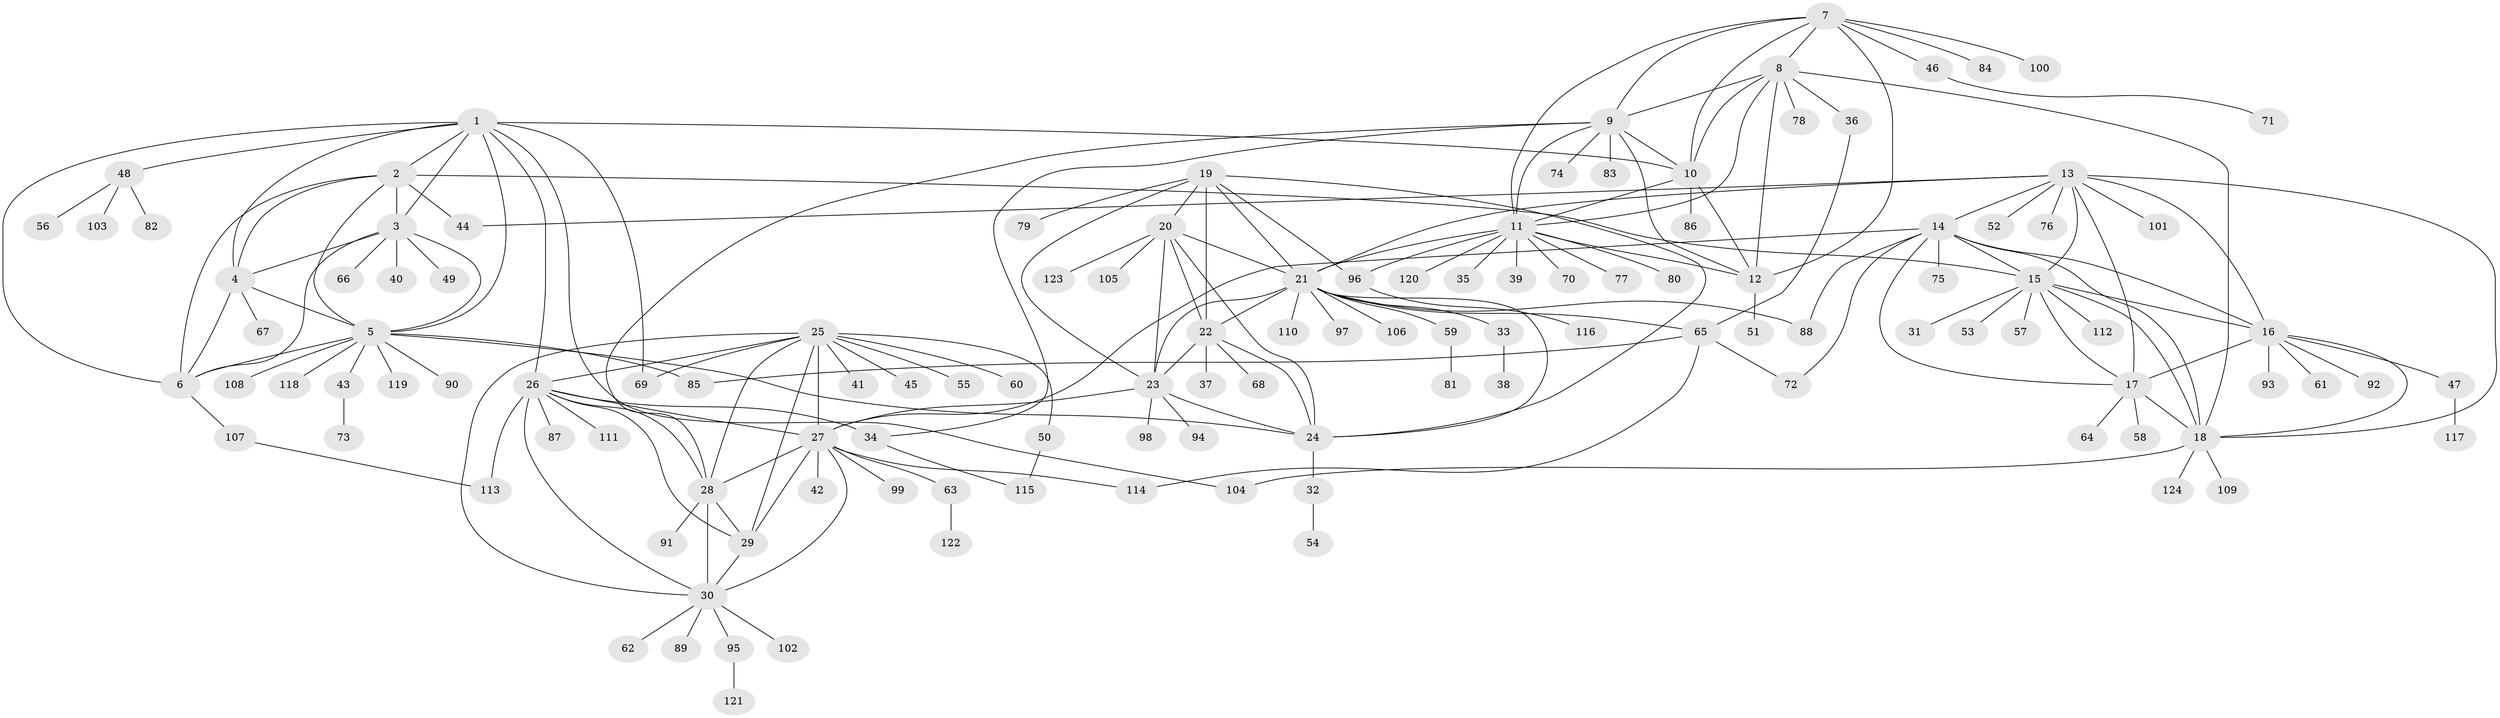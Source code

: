 // coarse degree distribution, {9: 0.06756756756756757, 6: 0.06756756756756757, 5: 0.05405405405405406, 8: 0.04054054054054054, 19: 0.013513513513513514, 7: 0.05405405405405406, 13: 0.013513513513513514, 10: 0.013513513513513514, 1: 0.581081081081081, 2: 0.0945945945945946}
// Generated by graph-tools (version 1.1) at 2025/19/03/04/25 18:19:33]
// undirected, 124 vertices, 191 edges
graph export_dot {
graph [start="1"]
  node [color=gray90,style=filled];
  1;
  2;
  3;
  4;
  5;
  6;
  7;
  8;
  9;
  10;
  11;
  12;
  13;
  14;
  15;
  16;
  17;
  18;
  19;
  20;
  21;
  22;
  23;
  24;
  25;
  26;
  27;
  28;
  29;
  30;
  31;
  32;
  33;
  34;
  35;
  36;
  37;
  38;
  39;
  40;
  41;
  42;
  43;
  44;
  45;
  46;
  47;
  48;
  49;
  50;
  51;
  52;
  53;
  54;
  55;
  56;
  57;
  58;
  59;
  60;
  61;
  62;
  63;
  64;
  65;
  66;
  67;
  68;
  69;
  70;
  71;
  72;
  73;
  74;
  75;
  76;
  77;
  78;
  79;
  80;
  81;
  82;
  83;
  84;
  85;
  86;
  87;
  88;
  89;
  90;
  91;
  92;
  93;
  94;
  95;
  96;
  97;
  98;
  99;
  100;
  101;
  102;
  103;
  104;
  105;
  106;
  107;
  108;
  109;
  110;
  111;
  112;
  113;
  114;
  115;
  116;
  117;
  118;
  119;
  120;
  121;
  122;
  123;
  124;
  1 -- 2;
  1 -- 3;
  1 -- 4;
  1 -- 5;
  1 -- 6;
  1 -- 10;
  1 -- 26;
  1 -- 48;
  1 -- 69;
  1 -- 104;
  2 -- 3;
  2 -- 4;
  2 -- 5;
  2 -- 6;
  2 -- 15;
  2 -- 44;
  3 -- 4;
  3 -- 5;
  3 -- 6;
  3 -- 40;
  3 -- 49;
  3 -- 66;
  4 -- 5;
  4 -- 6;
  4 -- 67;
  5 -- 6;
  5 -- 24;
  5 -- 43;
  5 -- 85;
  5 -- 90;
  5 -- 108;
  5 -- 118;
  5 -- 119;
  6 -- 107;
  7 -- 8;
  7 -- 9;
  7 -- 10;
  7 -- 11;
  7 -- 12;
  7 -- 46;
  7 -- 84;
  7 -- 100;
  8 -- 9;
  8 -- 10;
  8 -- 11;
  8 -- 12;
  8 -- 18;
  8 -- 36;
  8 -- 78;
  9 -- 10;
  9 -- 11;
  9 -- 12;
  9 -- 28;
  9 -- 34;
  9 -- 74;
  9 -- 83;
  10 -- 11;
  10 -- 12;
  10 -- 86;
  11 -- 12;
  11 -- 21;
  11 -- 35;
  11 -- 39;
  11 -- 70;
  11 -- 77;
  11 -- 80;
  11 -- 96;
  11 -- 120;
  12 -- 51;
  13 -- 14;
  13 -- 15;
  13 -- 16;
  13 -- 17;
  13 -- 18;
  13 -- 21;
  13 -- 44;
  13 -- 52;
  13 -- 76;
  13 -- 101;
  14 -- 15;
  14 -- 16;
  14 -- 17;
  14 -- 18;
  14 -- 27;
  14 -- 72;
  14 -- 75;
  14 -- 88;
  15 -- 16;
  15 -- 17;
  15 -- 18;
  15 -- 31;
  15 -- 53;
  15 -- 57;
  15 -- 112;
  16 -- 17;
  16 -- 18;
  16 -- 47;
  16 -- 61;
  16 -- 92;
  16 -- 93;
  17 -- 18;
  17 -- 58;
  17 -- 64;
  18 -- 104;
  18 -- 109;
  18 -- 124;
  19 -- 20;
  19 -- 21;
  19 -- 22;
  19 -- 23;
  19 -- 24;
  19 -- 79;
  19 -- 96;
  20 -- 21;
  20 -- 22;
  20 -- 23;
  20 -- 24;
  20 -- 105;
  20 -- 123;
  21 -- 22;
  21 -- 23;
  21 -- 24;
  21 -- 33;
  21 -- 59;
  21 -- 65;
  21 -- 88;
  21 -- 97;
  21 -- 106;
  21 -- 110;
  22 -- 23;
  22 -- 24;
  22 -- 37;
  22 -- 68;
  23 -- 24;
  23 -- 27;
  23 -- 94;
  23 -- 98;
  24 -- 32;
  25 -- 26;
  25 -- 27;
  25 -- 28;
  25 -- 29;
  25 -- 30;
  25 -- 41;
  25 -- 45;
  25 -- 50;
  25 -- 55;
  25 -- 60;
  25 -- 69;
  26 -- 27;
  26 -- 28;
  26 -- 29;
  26 -- 30;
  26 -- 34;
  26 -- 87;
  26 -- 111;
  26 -- 113;
  27 -- 28;
  27 -- 29;
  27 -- 30;
  27 -- 42;
  27 -- 63;
  27 -- 99;
  27 -- 114;
  28 -- 29;
  28 -- 30;
  28 -- 91;
  29 -- 30;
  30 -- 62;
  30 -- 89;
  30 -- 95;
  30 -- 102;
  32 -- 54;
  33 -- 38;
  34 -- 115;
  36 -- 65;
  43 -- 73;
  46 -- 71;
  47 -- 117;
  48 -- 56;
  48 -- 82;
  48 -- 103;
  50 -- 115;
  59 -- 81;
  63 -- 122;
  65 -- 72;
  65 -- 85;
  65 -- 114;
  95 -- 121;
  96 -- 116;
  107 -- 113;
}
